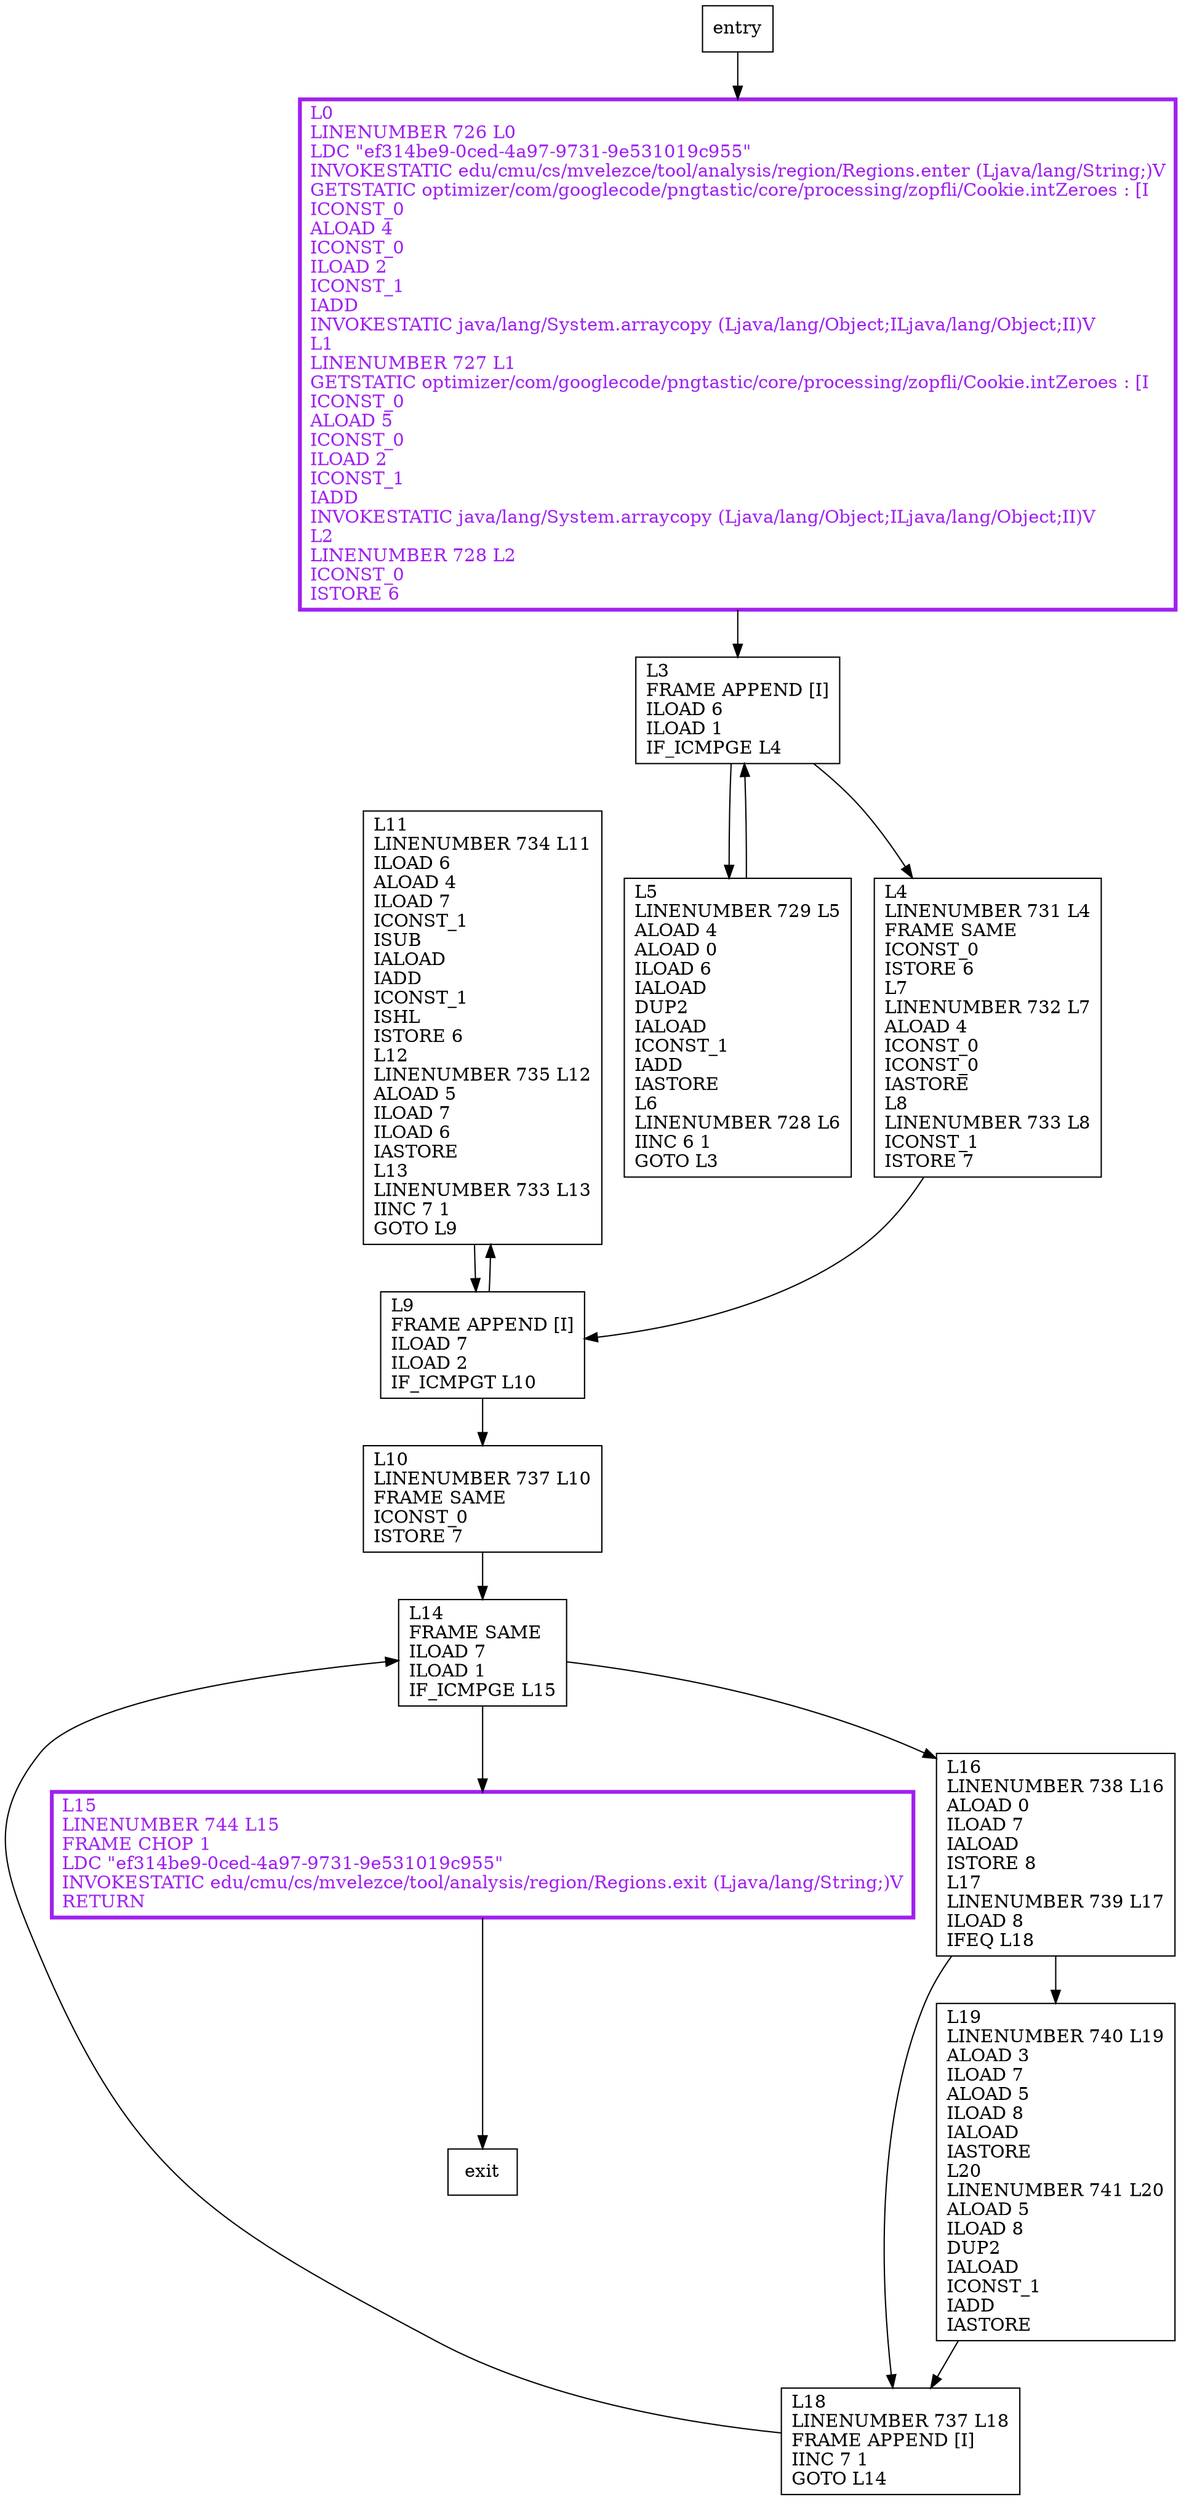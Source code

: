 digraph lengthsToSymbols {
node [shape=record];
1266501709 [label="L11\lLINENUMBER 734 L11\lILOAD 6\lALOAD 4\lILOAD 7\lICONST_1\lISUB\lIALOAD\lIADD\lICONST_1\lISHL\lISTORE 6\lL12\lLINENUMBER 735 L12\lALOAD 5\lILOAD 7\lILOAD 6\lIASTORE\lL13\lLINENUMBER 733 L13\lIINC 7 1\lGOTO L9\l"];
285700466 [label="L10\lLINENUMBER 737 L10\lFRAME SAME\lICONST_0\lISTORE 7\l"];
499711546 [label="L18\lLINENUMBER 737 L18\lFRAME APPEND [I]\lIINC 7 1\lGOTO L14\l"];
632167134 [label="L9\lFRAME APPEND [I]\lILOAD 7\lILOAD 2\lIF_ICMPGT L10\l"];
118306330 [label="L5\lLINENUMBER 729 L5\lALOAD 4\lALOAD 0\lILOAD 6\lIALOAD\lDUP2\lIALOAD\lICONST_1\lIADD\lIASTORE\lL6\lLINENUMBER 728 L6\lIINC 6 1\lGOTO L3\l"];
671622119 [label="L0\lLINENUMBER 726 L0\lLDC \"ef314be9-0ced-4a97-9731-9e531019c955\"\lINVOKESTATIC edu/cmu/cs/mvelezce/tool/analysis/region/Regions.enter (Ljava/lang/String;)V\lGETSTATIC optimizer/com/googlecode/pngtastic/core/processing/zopfli/Cookie.intZeroes : [I\lICONST_0\lALOAD 4\lICONST_0\lILOAD 2\lICONST_1\lIADD\lINVOKESTATIC java/lang/System.arraycopy (Ljava/lang/Object;ILjava/lang/Object;II)V\lL1\lLINENUMBER 727 L1\lGETSTATIC optimizer/com/googlecode/pngtastic/core/processing/zopfli/Cookie.intZeroes : [I\lICONST_0\lALOAD 5\lICONST_0\lILOAD 2\lICONST_1\lIADD\lINVOKESTATIC java/lang/System.arraycopy (Ljava/lang/Object;ILjava/lang/Object;II)V\lL2\lLINENUMBER 728 L2\lICONST_0\lISTORE 6\l"];
1514918706 [label="L14\lFRAME SAME\lILOAD 7\lILOAD 1\lIF_ICMPGE L15\l"];
2021225089 [label="L3\lFRAME APPEND [I]\lILOAD 6\lILOAD 1\lIF_ICMPGE L4\l"];
384862608 [label="L15\lLINENUMBER 744 L15\lFRAME CHOP 1\lLDC \"ef314be9-0ced-4a97-9731-9e531019c955\"\lINVOKESTATIC edu/cmu/cs/mvelezce/tool/analysis/region/Regions.exit (Ljava/lang/String;)V\lRETURN\l"];
469252868 [label="L4\lLINENUMBER 731 L4\lFRAME SAME\lICONST_0\lISTORE 6\lL7\lLINENUMBER 732 L7\lALOAD 4\lICONST_0\lICONST_0\lIASTORE\lL8\lLINENUMBER 733 L8\lICONST_1\lISTORE 7\l"];
1012332253 [label="L16\lLINENUMBER 738 L16\lALOAD 0\lILOAD 7\lIALOAD\lISTORE 8\lL17\lLINENUMBER 739 L17\lILOAD 8\lIFEQ L18\l"];
1222995895 [label="L19\lLINENUMBER 740 L19\lALOAD 3\lILOAD 7\lALOAD 5\lILOAD 8\lIALOAD\lIASTORE\lL20\lLINENUMBER 741 L20\lALOAD 5\lILOAD 8\lDUP2\lIALOAD\lICONST_1\lIADD\lIASTORE\l"];
entry;
exit;
1266501709 -> 632167134;
499711546 -> 1514918706;
632167134 -> 285700466;
632167134 -> 1266501709;
671622119 -> 2021225089;
1514918706 -> 384862608;
1514918706 -> 1012332253;
entry -> 671622119;
285700466 -> 1514918706;
118306330 -> 2021225089;
2021225089 -> 118306330;
2021225089 -> 469252868;
384862608 -> exit;
469252868 -> 632167134;
1012332253 -> 499711546;
1012332253 -> 1222995895;
1222995895 -> 499711546;
671622119[fontcolor="purple", penwidth=3, color="purple"];
384862608[fontcolor="purple", penwidth=3, color="purple"];
}
